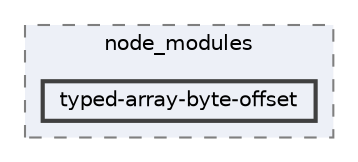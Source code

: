digraph "pkiclassroomrescheduler/src/main/frontend/node_modules/typed-array-byte-offset"
{
 // LATEX_PDF_SIZE
  bgcolor="transparent";
  edge [fontname=Helvetica,fontsize=10,labelfontname=Helvetica,labelfontsize=10];
  node [fontname=Helvetica,fontsize=10,shape=box,height=0.2,width=0.4];
  compound=true
  subgraph clusterdir_72953eda66ccb3a2722c28e1c3e6c23b {
    graph [ bgcolor="#edf0f7", pencolor="grey50", label="node_modules", fontname=Helvetica,fontsize=10 style="filled,dashed", URL="dir_72953eda66ccb3a2722c28e1c3e6c23b.html",tooltip=""]
  dir_e7a453a3e31417934ca5b6db9bd2d0b1 [label="typed-array-byte-offset", fillcolor="#edf0f7", color="grey25", style="filled,bold", URL="dir_e7a453a3e31417934ca5b6db9bd2d0b1.html",tooltip=""];
  }
}
